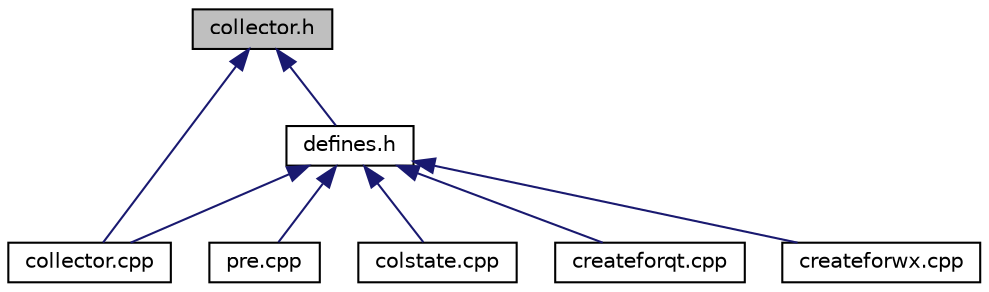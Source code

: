 digraph "collector.h"
{
  edge [fontname="Helvetica",fontsize="10",labelfontname="Helvetica",labelfontsize="10"];
  node [fontname="Helvetica",fontsize="10",shape=record];
  Node8 [label="collector.h",height=0.2,width=0.4,color="black", fillcolor="grey75", style="filled", fontcolor="black"];
  Node8 -> Node9 [dir="back",color="midnightblue",fontsize="10",style="solid",fontname="Helvetica"];
  Node9 [label="defines.h",height=0.2,width=0.4,color="black", fillcolor="white", style="filled",URL="$defines_8h.html"];
  Node9 -> Node10 [dir="back",color="midnightblue",fontsize="10",style="solid",fontname="Helvetica"];
  Node10 [label="pre.cpp",height=0.2,width=0.4,color="black", fillcolor="white", style="filled",URL="$pre_8cpp.html"];
  Node9 -> Node11 [dir="back",color="midnightblue",fontsize="10",style="solid",fontname="Helvetica"];
  Node11 [label="collector.cpp",height=0.2,width=0.4,color="black", fillcolor="white", style="filled",URL="$collector_8cpp.html"];
  Node9 -> Node12 [dir="back",color="midnightblue",fontsize="10",style="solid",fontname="Helvetica"];
  Node12 [label="colstate.cpp",height=0.2,width=0.4,color="black", fillcolor="white", style="filled",URL="$colstate_8cpp.html"];
  Node9 -> Node13 [dir="back",color="midnightblue",fontsize="10",style="solid",fontname="Helvetica"];
  Node13 [label="createforqt.cpp",height=0.2,width=0.4,color="black", fillcolor="white", style="filled",URL="$createforqt_8cpp.html"];
  Node9 -> Node14 [dir="back",color="midnightblue",fontsize="10",style="solid",fontname="Helvetica"];
  Node14 [label="createforwx.cpp",height=0.2,width=0.4,color="black", fillcolor="white", style="filled",URL="$createforwx_8cpp.html"];
  Node8 -> Node11 [dir="back",color="midnightblue",fontsize="10",style="solid",fontname="Helvetica"];
}
